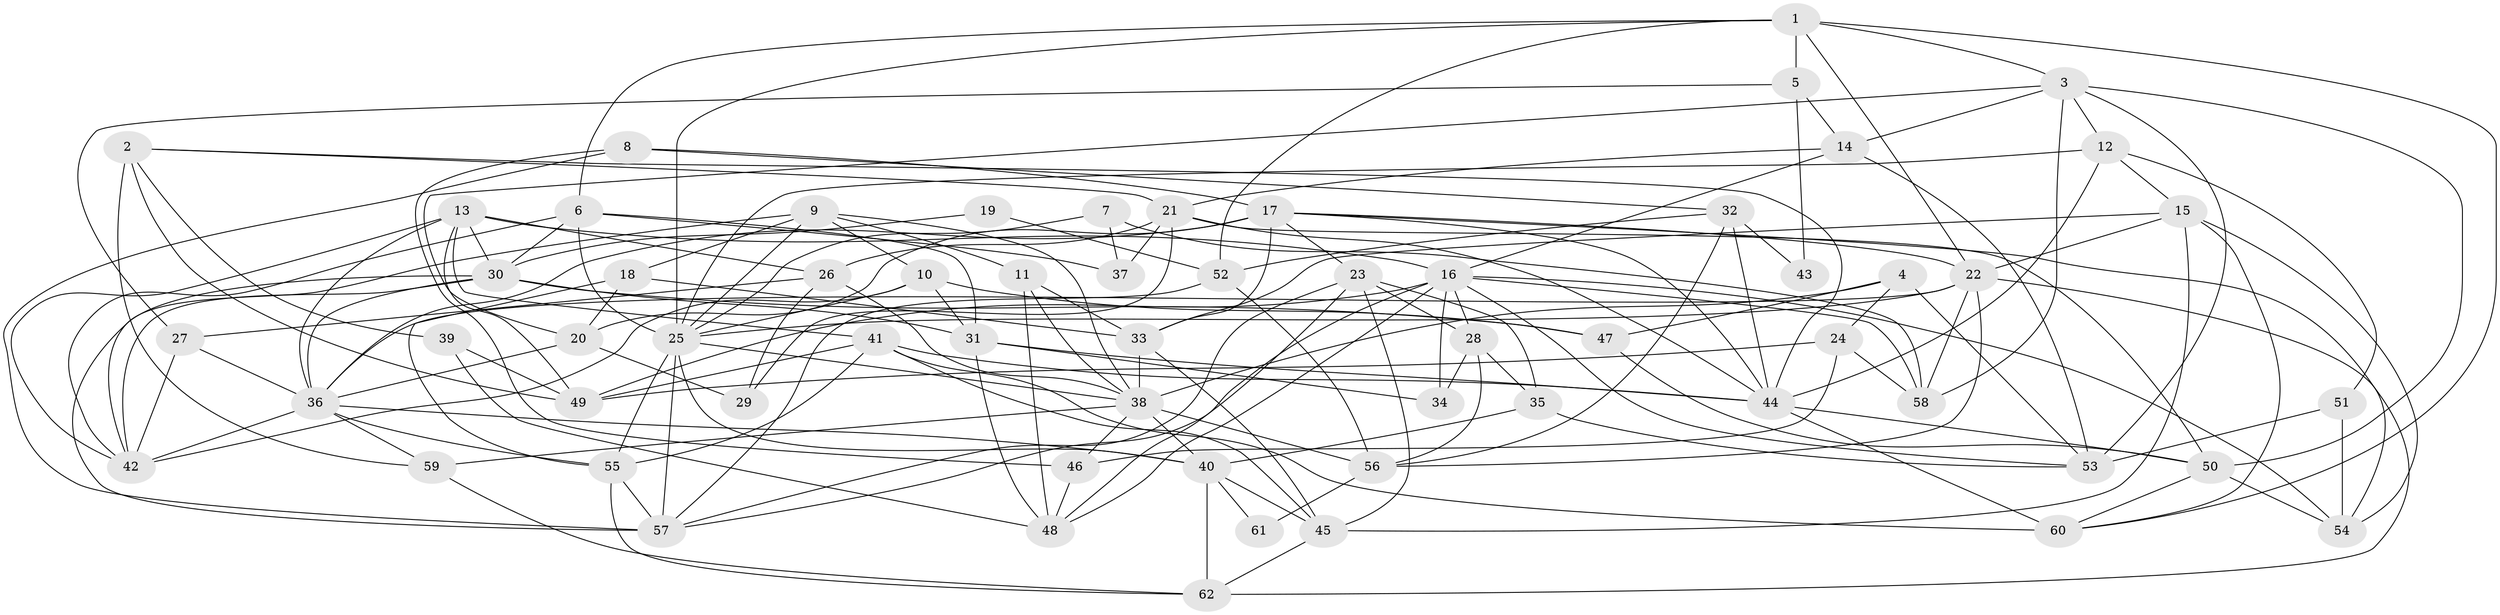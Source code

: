 // original degree distribution, {6: 0.13709677419354838, 2: 0.16129032258064516, 3: 0.2903225806451613, 5: 0.1693548387096774, 7: 0.03225806451612903, 4: 0.1935483870967742, 9: 0.008064516129032258, 8: 0.008064516129032258}
// Generated by graph-tools (version 1.1) at 2025/02/03/09/25 03:02:03]
// undirected, 62 vertices, 170 edges
graph export_dot {
graph [start="1"]
  node [color=gray90,style=filled];
  1;
  2;
  3;
  4;
  5;
  6;
  7;
  8;
  9;
  10;
  11;
  12;
  13;
  14;
  15;
  16;
  17;
  18;
  19;
  20;
  21;
  22;
  23;
  24;
  25;
  26;
  27;
  28;
  29;
  30;
  31;
  32;
  33;
  34;
  35;
  36;
  37;
  38;
  39;
  40;
  41;
  42;
  43;
  44;
  45;
  46;
  47;
  48;
  49;
  50;
  51;
  52;
  53;
  54;
  55;
  56;
  57;
  58;
  59;
  60;
  61;
  62;
  1 -- 3 [weight=1.0];
  1 -- 5 [weight=1.0];
  1 -- 6 [weight=1.0];
  1 -- 22 [weight=1.0];
  1 -- 25 [weight=1.0];
  1 -- 52 [weight=1.0];
  1 -- 60 [weight=1.0];
  2 -- 21 [weight=1.0];
  2 -- 39 [weight=1.0];
  2 -- 44 [weight=1.0];
  2 -- 49 [weight=1.0];
  2 -- 59 [weight=1.0];
  3 -- 12 [weight=1.0];
  3 -- 14 [weight=1.0];
  3 -- 20 [weight=1.0];
  3 -- 50 [weight=1.0];
  3 -- 53 [weight=1.0];
  3 -- 58 [weight=1.0];
  4 -- 24 [weight=1.0];
  4 -- 38 [weight=1.0];
  4 -- 47 [weight=1.0];
  4 -- 53 [weight=1.0];
  5 -- 14 [weight=1.0];
  5 -- 27 [weight=1.0];
  5 -- 43 [weight=1.0];
  6 -- 25 [weight=1.0];
  6 -- 30 [weight=1.0];
  6 -- 31 [weight=1.0];
  6 -- 37 [weight=1.0];
  6 -- 42 [weight=1.0];
  7 -- 25 [weight=1.0];
  7 -- 37 [weight=1.0];
  7 -- 58 [weight=1.0];
  8 -- 17 [weight=1.0];
  8 -- 32 [weight=1.0];
  8 -- 46 [weight=1.0];
  8 -- 57 [weight=1.0];
  9 -- 10 [weight=1.0];
  9 -- 11 [weight=1.0];
  9 -- 18 [weight=1.0];
  9 -- 25 [weight=1.0];
  9 -- 38 [weight=1.0];
  9 -- 42 [weight=1.0];
  10 -- 25 [weight=1.0];
  10 -- 31 [weight=1.0];
  10 -- 42 [weight=1.0];
  10 -- 47 [weight=1.0];
  11 -- 33 [weight=1.0];
  11 -- 38 [weight=1.0];
  11 -- 48 [weight=1.0];
  12 -- 15 [weight=1.0];
  12 -- 25 [weight=1.0];
  12 -- 44 [weight=1.0];
  12 -- 51 [weight=1.0];
  13 -- 16 [weight=1.0];
  13 -- 26 [weight=1.0];
  13 -- 30 [weight=1.0];
  13 -- 36 [weight=1.0];
  13 -- 41 [weight=1.0];
  13 -- 42 [weight=1.0];
  13 -- 49 [weight=1.0];
  14 -- 16 [weight=1.0];
  14 -- 21 [weight=1.0];
  14 -- 53 [weight=1.0];
  15 -- 22 [weight=1.0];
  15 -- 33 [weight=1.0];
  15 -- 45 [weight=1.0];
  15 -- 54 [weight=1.0];
  15 -- 60 [weight=1.0];
  16 -- 28 [weight=1.0];
  16 -- 34 [weight=1.0];
  16 -- 48 [weight=1.0];
  16 -- 49 [weight=1.0];
  16 -- 53 [weight=1.0];
  16 -- 54 [weight=1.0];
  16 -- 57 [weight=1.0];
  16 -- 58 [weight=1.0];
  17 -- 20 [weight=2.0];
  17 -- 22 [weight=1.0];
  17 -- 23 [weight=1.0];
  17 -- 33 [weight=1.0];
  17 -- 36 [weight=1.0];
  17 -- 44 [weight=1.0];
  17 -- 54 [weight=1.0];
  18 -- 20 [weight=1.0];
  18 -- 33 [weight=1.0];
  18 -- 55 [weight=1.0];
  19 -- 30 [weight=1.0];
  19 -- 52 [weight=1.0];
  20 -- 29 [weight=1.0];
  20 -- 36 [weight=1.0];
  21 -- 26 [weight=1.0];
  21 -- 29 [weight=1.0];
  21 -- 37 [weight=1.0];
  21 -- 44 [weight=1.0];
  21 -- 50 [weight=1.0];
  22 -- 25 [weight=1.0];
  22 -- 36 [weight=2.0];
  22 -- 56 [weight=2.0];
  22 -- 58 [weight=1.0];
  22 -- 62 [weight=1.0];
  23 -- 28 [weight=1.0];
  23 -- 35 [weight=1.0];
  23 -- 45 [weight=1.0];
  23 -- 48 [weight=1.0];
  23 -- 57 [weight=1.0];
  24 -- 46 [weight=1.0];
  24 -- 49 [weight=1.0];
  24 -- 58 [weight=1.0];
  25 -- 38 [weight=1.0];
  25 -- 40 [weight=1.0];
  25 -- 55 [weight=1.0];
  25 -- 57 [weight=2.0];
  26 -- 27 [weight=2.0];
  26 -- 29 [weight=1.0];
  26 -- 38 [weight=1.0];
  27 -- 36 [weight=2.0];
  27 -- 42 [weight=1.0];
  28 -- 34 [weight=1.0];
  28 -- 35 [weight=1.0];
  28 -- 56 [weight=1.0];
  30 -- 31 [weight=1.0];
  30 -- 36 [weight=1.0];
  30 -- 42 [weight=2.0];
  30 -- 47 [weight=1.0];
  30 -- 57 [weight=1.0];
  31 -- 34 [weight=1.0];
  31 -- 44 [weight=1.0];
  31 -- 48 [weight=1.0];
  32 -- 43 [weight=2.0];
  32 -- 44 [weight=1.0];
  32 -- 52 [weight=1.0];
  32 -- 56 [weight=1.0];
  33 -- 38 [weight=1.0];
  33 -- 45 [weight=1.0];
  35 -- 40 [weight=1.0];
  35 -- 53 [weight=2.0];
  36 -- 40 [weight=1.0];
  36 -- 42 [weight=1.0];
  36 -- 55 [weight=1.0];
  36 -- 59 [weight=1.0];
  38 -- 40 [weight=1.0];
  38 -- 46 [weight=1.0];
  38 -- 56 [weight=1.0];
  38 -- 59 [weight=1.0];
  39 -- 48 [weight=1.0];
  39 -- 49 [weight=1.0];
  40 -- 45 [weight=1.0];
  40 -- 61 [weight=1.0];
  40 -- 62 [weight=1.0];
  41 -- 44 [weight=1.0];
  41 -- 45 [weight=1.0];
  41 -- 49 [weight=1.0];
  41 -- 55 [weight=1.0];
  41 -- 60 [weight=2.0];
  44 -- 50 [weight=1.0];
  44 -- 60 [weight=1.0];
  45 -- 62 [weight=1.0];
  46 -- 48 [weight=1.0];
  47 -- 50 [weight=1.0];
  50 -- 54 [weight=1.0];
  50 -- 60 [weight=1.0];
  51 -- 53 [weight=1.0];
  51 -- 54 [weight=1.0];
  52 -- 56 [weight=1.0];
  52 -- 57 [weight=1.0];
  55 -- 57 [weight=1.0];
  55 -- 62 [weight=1.0];
  56 -- 61 [weight=2.0];
  59 -- 62 [weight=1.0];
}
